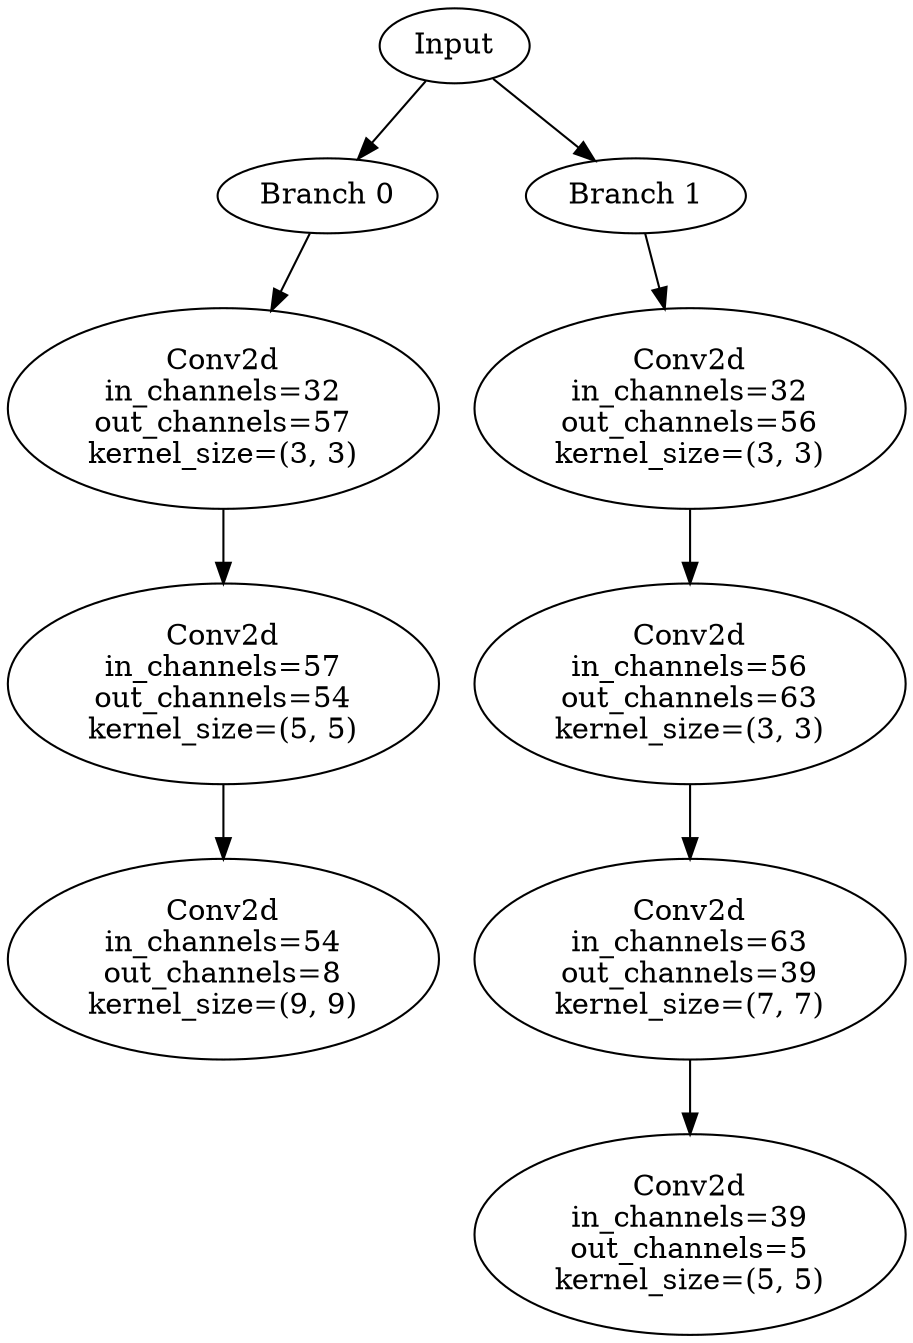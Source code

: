 // Inception Module - Coral 62
digraph {
	Input [label=Input]
	Branch_0 [label="Branch 0"]
	Input -> Branch_0
	Branch_0_Layer_0 [label="Conv2d
in_channels=32
out_channels=57
kernel_size=(3, 3)"]
	Branch_0 -> Branch_0_Layer_0
	Branch_0_Layer_1 [label="Conv2d
in_channels=57
out_channels=54
kernel_size=(5, 5)"]
	Branch_0_Layer_0 -> Branch_0_Layer_1
	Branch_0_Layer_2 [label="Conv2d
in_channels=54
out_channels=8
kernel_size=(9, 9)"]
	Branch_0_Layer_1 -> Branch_0_Layer_2
	Branch_1 [label="Branch 1"]
	Input -> Branch_1
	Branch_1_Layer_0 [label="Conv2d
in_channels=32
out_channels=56
kernel_size=(3, 3)"]
	Branch_1 -> Branch_1_Layer_0
	Branch_1_Layer_1 [label="Conv2d
in_channels=56
out_channels=63
kernel_size=(3, 3)"]
	Branch_1_Layer_0 -> Branch_1_Layer_1
	Branch_1_Layer_2 [label="Conv2d
in_channels=63
out_channels=39
kernel_size=(7, 7)"]
	Branch_1_Layer_1 -> Branch_1_Layer_2
	Branch_1_Layer_3 [label="Conv2d
in_channels=39
out_channels=5
kernel_size=(5, 5)"]
	Branch_1_Layer_2 -> Branch_1_Layer_3
}

